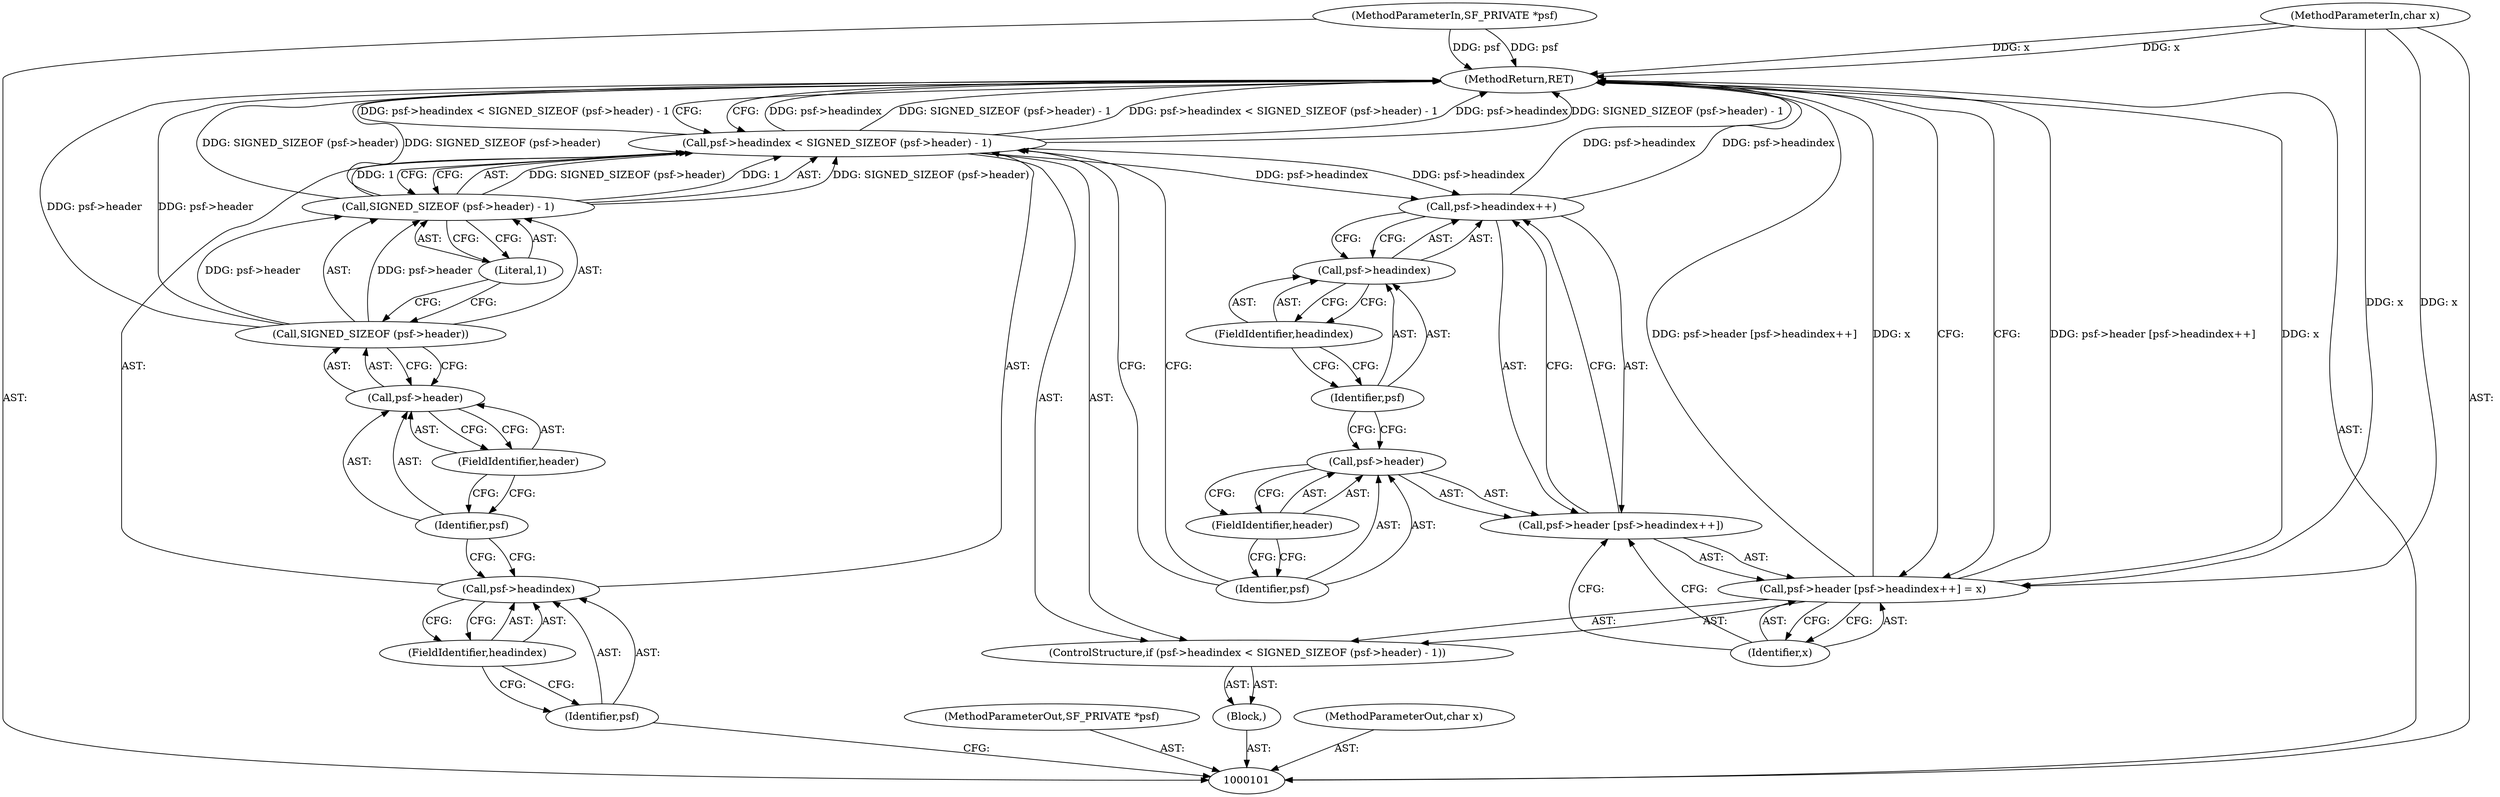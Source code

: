 digraph "1_libsndfile_708e996c87c5fae77b104ccfeb8f6db784c32074_5" {
"1000126" [label="(MethodReturn,RET)"];
"1000102" [label="(MethodParameterIn,SF_PRIVATE *psf)"];
"1000165" [label="(MethodParameterOut,SF_PRIVATE *psf)"];
"1000103" [label="(MethodParameterIn,char x)"];
"1000166" [label="(MethodParameterOut,char x)"];
"1000104" [label="(Block,)"];
"1000105" [label="(ControlStructure,if (psf->headindex < SIGNED_SIZEOF (psf->header) - 1))"];
"1000109" [label="(FieldIdentifier,headindex)"];
"1000110" [label="(Call,SIGNED_SIZEOF (psf->header) - 1)"];
"1000111" [label="(Call,SIGNED_SIZEOF (psf->header))"];
"1000112" [label="(Call,psf->header)"];
"1000113" [label="(Identifier,psf)"];
"1000114" [label="(FieldIdentifier,header)"];
"1000106" [label="(Call,psf->headindex < SIGNED_SIZEOF (psf->header) - 1)"];
"1000107" [label="(Call,psf->headindex)"];
"1000108" [label="(Identifier,psf)"];
"1000115" [label="(Literal,1)"];
"1000121" [label="(Call,psf->headindex++)"];
"1000122" [label="(Call,psf->headindex)"];
"1000123" [label="(Identifier,psf)"];
"1000116" [label="(Call,psf->header [psf->headindex++] = x)"];
"1000117" [label="(Call,psf->header [psf->headindex++])"];
"1000118" [label="(Call,psf->header)"];
"1000119" [label="(Identifier,psf)"];
"1000124" [label="(FieldIdentifier,headindex)"];
"1000125" [label="(Identifier,x)"];
"1000120" [label="(FieldIdentifier,header)"];
"1000126" -> "1000101"  [label="AST: "];
"1000126" -> "1000116"  [label="CFG: "];
"1000126" -> "1000106"  [label="CFG: "];
"1000116" -> "1000126"  [label="DDG: psf->header [psf->headindex++]"];
"1000116" -> "1000126"  [label="DDG: x"];
"1000106" -> "1000126"  [label="DDG: psf->headindex"];
"1000106" -> "1000126"  [label="DDG: SIGNED_SIZEOF (psf->header) - 1"];
"1000106" -> "1000126"  [label="DDG: psf->headindex < SIGNED_SIZEOF (psf->header) - 1"];
"1000103" -> "1000126"  [label="DDG: x"];
"1000121" -> "1000126"  [label="DDG: psf->headindex"];
"1000102" -> "1000126"  [label="DDG: psf"];
"1000111" -> "1000126"  [label="DDG: psf->header"];
"1000110" -> "1000126"  [label="DDG: SIGNED_SIZEOF (psf->header)"];
"1000102" -> "1000101"  [label="AST: "];
"1000102" -> "1000126"  [label="DDG: psf"];
"1000165" -> "1000101"  [label="AST: "];
"1000103" -> "1000101"  [label="AST: "];
"1000103" -> "1000126"  [label="DDG: x"];
"1000103" -> "1000116"  [label="DDG: x"];
"1000166" -> "1000101"  [label="AST: "];
"1000104" -> "1000101"  [label="AST: "];
"1000105" -> "1000104"  [label="AST: "];
"1000105" -> "1000104"  [label="AST: "];
"1000106" -> "1000105"  [label="AST: "];
"1000116" -> "1000105"  [label="AST: "];
"1000109" -> "1000107"  [label="AST: "];
"1000109" -> "1000108"  [label="CFG: "];
"1000107" -> "1000109"  [label="CFG: "];
"1000110" -> "1000106"  [label="AST: "];
"1000110" -> "1000115"  [label="CFG: "];
"1000111" -> "1000110"  [label="AST: "];
"1000115" -> "1000110"  [label="AST: "];
"1000106" -> "1000110"  [label="CFG: "];
"1000110" -> "1000126"  [label="DDG: SIGNED_SIZEOF (psf->header)"];
"1000110" -> "1000106"  [label="DDG: SIGNED_SIZEOF (psf->header)"];
"1000110" -> "1000106"  [label="DDG: 1"];
"1000111" -> "1000110"  [label="DDG: psf->header"];
"1000111" -> "1000110"  [label="AST: "];
"1000111" -> "1000112"  [label="CFG: "];
"1000112" -> "1000111"  [label="AST: "];
"1000115" -> "1000111"  [label="CFG: "];
"1000111" -> "1000126"  [label="DDG: psf->header"];
"1000111" -> "1000110"  [label="DDG: psf->header"];
"1000112" -> "1000111"  [label="AST: "];
"1000112" -> "1000114"  [label="CFG: "];
"1000113" -> "1000112"  [label="AST: "];
"1000114" -> "1000112"  [label="AST: "];
"1000111" -> "1000112"  [label="CFG: "];
"1000113" -> "1000112"  [label="AST: "];
"1000113" -> "1000107"  [label="CFG: "];
"1000114" -> "1000113"  [label="CFG: "];
"1000114" -> "1000112"  [label="AST: "];
"1000114" -> "1000113"  [label="CFG: "];
"1000112" -> "1000114"  [label="CFG: "];
"1000106" -> "1000105"  [label="AST: "];
"1000106" -> "1000110"  [label="CFG: "];
"1000107" -> "1000106"  [label="AST: "];
"1000110" -> "1000106"  [label="AST: "];
"1000119" -> "1000106"  [label="CFG: "];
"1000126" -> "1000106"  [label="CFG: "];
"1000106" -> "1000126"  [label="DDG: psf->headindex"];
"1000106" -> "1000126"  [label="DDG: SIGNED_SIZEOF (psf->header) - 1"];
"1000106" -> "1000126"  [label="DDG: psf->headindex < SIGNED_SIZEOF (psf->header) - 1"];
"1000110" -> "1000106"  [label="DDG: SIGNED_SIZEOF (psf->header)"];
"1000110" -> "1000106"  [label="DDG: 1"];
"1000106" -> "1000121"  [label="DDG: psf->headindex"];
"1000107" -> "1000106"  [label="AST: "];
"1000107" -> "1000109"  [label="CFG: "];
"1000108" -> "1000107"  [label="AST: "];
"1000109" -> "1000107"  [label="AST: "];
"1000113" -> "1000107"  [label="CFG: "];
"1000108" -> "1000107"  [label="AST: "];
"1000108" -> "1000101"  [label="CFG: "];
"1000109" -> "1000108"  [label="CFG: "];
"1000115" -> "1000110"  [label="AST: "];
"1000115" -> "1000111"  [label="CFG: "];
"1000110" -> "1000115"  [label="CFG: "];
"1000121" -> "1000117"  [label="AST: "];
"1000121" -> "1000122"  [label="CFG: "];
"1000122" -> "1000121"  [label="AST: "];
"1000117" -> "1000121"  [label="CFG: "];
"1000121" -> "1000126"  [label="DDG: psf->headindex"];
"1000106" -> "1000121"  [label="DDG: psf->headindex"];
"1000122" -> "1000121"  [label="AST: "];
"1000122" -> "1000124"  [label="CFG: "];
"1000123" -> "1000122"  [label="AST: "];
"1000124" -> "1000122"  [label="AST: "];
"1000121" -> "1000122"  [label="CFG: "];
"1000123" -> "1000122"  [label="AST: "];
"1000123" -> "1000118"  [label="CFG: "];
"1000124" -> "1000123"  [label="CFG: "];
"1000116" -> "1000105"  [label="AST: "];
"1000116" -> "1000125"  [label="CFG: "];
"1000117" -> "1000116"  [label="AST: "];
"1000125" -> "1000116"  [label="AST: "];
"1000126" -> "1000116"  [label="CFG: "];
"1000116" -> "1000126"  [label="DDG: psf->header [psf->headindex++]"];
"1000116" -> "1000126"  [label="DDG: x"];
"1000103" -> "1000116"  [label="DDG: x"];
"1000117" -> "1000116"  [label="AST: "];
"1000117" -> "1000121"  [label="CFG: "];
"1000118" -> "1000117"  [label="AST: "];
"1000121" -> "1000117"  [label="AST: "];
"1000125" -> "1000117"  [label="CFG: "];
"1000118" -> "1000117"  [label="AST: "];
"1000118" -> "1000120"  [label="CFG: "];
"1000119" -> "1000118"  [label="AST: "];
"1000120" -> "1000118"  [label="AST: "];
"1000123" -> "1000118"  [label="CFG: "];
"1000119" -> "1000118"  [label="AST: "];
"1000119" -> "1000106"  [label="CFG: "];
"1000120" -> "1000119"  [label="CFG: "];
"1000124" -> "1000122"  [label="AST: "];
"1000124" -> "1000123"  [label="CFG: "];
"1000122" -> "1000124"  [label="CFG: "];
"1000125" -> "1000116"  [label="AST: "];
"1000125" -> "1000117"  [label="CFG: "];
"1000116" -> "1000125"  [label="CFG: "];
"1000120" -> "1000118"  [label="AST: "];
"1000120" -> "1000119"  [label="CFG: "];
"1000118" -> "1000120"  [label="CFG: "];
}
